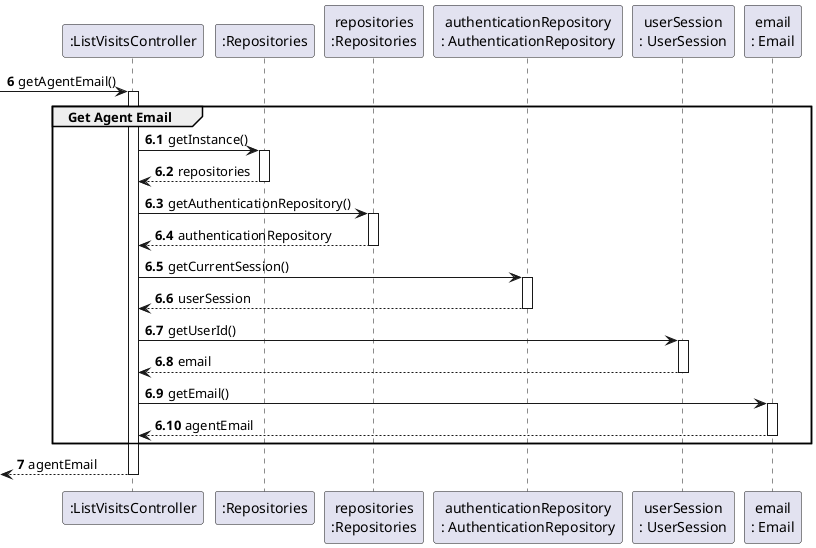 @startuml
'https://plantuml.com/sequence-diagram

participant ":ListVisitsController" as CTRL
participant ":Repositories" as RepositorySingleton
participant "repositories\n:Repositories" as PLAT
participant "authenticationRepository\n: AuthenticationRepository" as AuthRep
participant "userSession\n: UserSession" as SESSION
participant "email\n: Email" as Email

autonumber 6
    -> CTRL: getAgentEmail()
    activate CTRL

group Get Agent Email

autonumber 6.1
    CTRL -> RepositorySingleton : getInstance()
    activate RepositorySingleton

    RepositorySingleton --> CTRL : repositories
    deactivate RepositorySingleton

     CTRL -> PLAT : getAuthenticationRepository()
     activate PLAT

     PLAT --> CTRL : authenticationRepository
     deactivate PLAT

     CTRL -> AuthRep : getCurrentSession()
     activate AuthRep

     AuthRep --> CTRL : userSession
     deactivate AuthRep

     CTRL -> SESSION : getUserId()
     activate SESSION

     SESSION --> CTRL : email
     deactivate SESSION

    CTRL -> Email : getEmail()
    activate Email

    Email --> CTRL : agentEmail
    deactivate Email

end group
autonumber 7
     <-- CTRL: agentEmail
     deactivate CTRL
@enduml